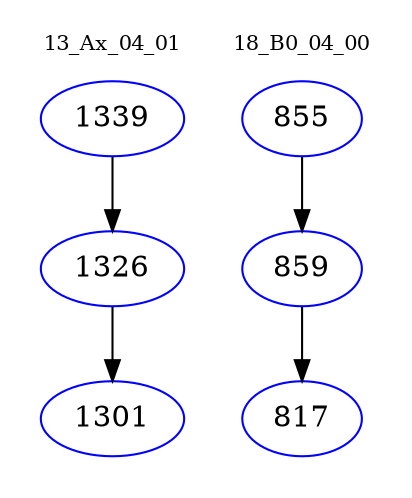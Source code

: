 digraph{
subgraph cluster_0 {
color = white
label = "13_Ax_04_01";
fontsize=10;
T0_1339 [label="1339", color="blue"]
T0_1339 -> T0_1326 [color="black"]
T0_1326 [label="1326", color="blue"]
T0_1326 -> T0_1301 [color="black"]
T0_1301 [label="1301", color="blue"]
}
subgraph cluster_1 {
color = white
label = "18_B0_04_00";
fontsize=10;
T1_855 [label="855", color="blue"]
T1_855 -> T1_859 [color="black"]
T1_859 [label="859", color="blue"]
T1_859 -> T1_817 [color="black"]
T1_817 [label="817", color="blue"]
}
}
